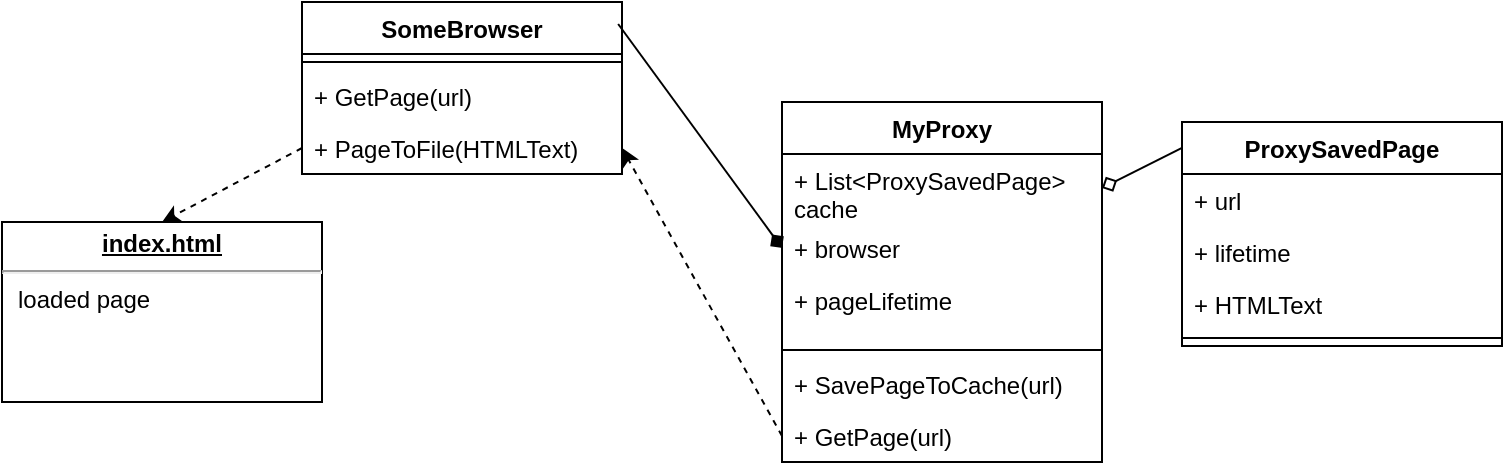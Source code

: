 <mxfile version="22.1.5" type="github">
  <diagram name="Страница — 1" id="lmpTTu_imnhgLJobrgKg">
    <mxGraphModel dx="794" dy="739" grid="1" gridSize="10" guides="1" tooltips="1" connect="1" arrows="1" fold="1" page="1" pageScale="1" pageWidth="850" pageHeight="1100" math="0" shadow="0">
      <root>
        <mxCell id="0" />
        <mxCell id="1" parent="0" />
        <mxCell id="LZqoNaKBFvPC6U7Qz5Nr-1" value="&lt;div&gt;SomeBrowser&lt;/div&gt;" style="swimlane;fontStyle=1;align=center;verticalAlign=top;childLayout=stackLayout;horizontal=1;startSize=26;horizontalStack=0;resizeParent=1;resizeParentMax=0;resizeLast=0;collapsible=1;marginBottom=0;whiteSpace=wrap;html=1;" vertex="1" parent="1">
          <mxGeometry x="320" y="220" width="160" height="86" as="geometry" />
        </mxCell>
        <mxCell id="LZqoNaKBFvPC6U7Qz5Nr-3" value="" style="line;strokeWidth=1;fillColor=none;align=left;verticalAlign=middle;spacingTop=-1;spacingLeft=3;spacingRight=3;rotatable=0;labelPosition=right;points=[];portConstraint=eastwest;strokeColor=inherit;" vertex="1" parent="LZqoNaKBFvPC6U7Qz5Nr-1">
          <mxGeometry y="26" width="160" height="8" as="geometry" />
        </mxCell>
        <mxCell id="LZqoNaKBFvPC6U7Qz5Nr-4" value="&lt;div&gt;+ GetPage(url)&lt;br&gt;&lt;/div&gt;" style="text;strokeColor=none;fillColor=none;align=left;verticalAlign=top;spacingLeft=4;spacingRight=4;overflow=hidden;rotatable=0;points=[[0,0.5],[1,0.5]];portConstraint=eastwest;whiteSpace=wrap;html=1;" vertex="1" parent="LZqoNaKBFvPC6U7Qz5Nr-1">
          <mxGeometry y="34" width="160" height="26" as="geometry" />
        </mxCell>
        <mxCell id="LZqoNaKBFvPC6U7Qz5Nr-10" value="&lt;div&gt;+ PageToFile(HTMLText)&lt;br&gt;&lt;/div&gt;" style="text;strokeColor=none;fillColor=none;align=left;verticalAlign=top;spacingLeft=4;spacingRight=4;overflow=hidden;rotatable=0;points=[[0,0.5],[1,0.5]];portConstraint=eastwest;whiteSpace=wrap;html=1;" vertex="1" parent="LZqoNaKBFvPC6U7Qz5Nr-1">
          <mxGeometry y="60" width="160" height="26" as="geometry" />
        </mxCell>
        <mxCell id="LZqoNaKBFvPC6U7Qz5Nr-5" value="MyProxy" style="swimlane;fontStyle=1;align=center;verticalAlign=top;childLayout=stackLayout;horizontal=1;startSize=26;horizontalStack=0;resizeParent=1;resizeParentMax=0;resizeLast=0;collapsible=1;marginBottom=0;whiteSpace=wrap;html=1;" vertex="1" parent="1">
          <mxGeometry x="560" y="270" width="160" height="180" as="geometry" />
        </mxCell>
        <mxCell id="LZqoNaKBFvPC6U7Qz5Nr-6" value="+ List&amp;lt;ProxySavedPage&amp;gt; cache" style="text;strokeColor=none;fillColor=none;align=left;verticalAlign=top;spacingLeft=4;spacingRight=4;overflow=hidden;rotatable=0;points=[[0,0.5],[1,0.5]];portConstraint=eastwest;whiteSpace=wrap;html=1;" vertex="1" parent="LZqoNaKBFvPC6U7Qz5Nr-5">
          <mxGeometry y="26" width="160" height="34" as="geometry" />
        </mxCell>
        <mxCell id="LZqoNaKBFvPC6U7Qz5Nr-21" value="+ browser" style="text;strokeColor=none;fillColor=none;align=left;verticalAlign=top;spacingLeft=4;spacingRight=4;overflow=hidden;rotatable=0;points=[[0,0.5],[1,0.5]];portConstraint=eastwest;whiteSpace=wrap;html=1;" vertex="1" parent="LZqoNaKBFvPC6U7Qz5Nr-5">
          <mxGeometry y="60" width="160" height="26" as="geometry" />
        </mxCell>
        <mxCell id="LZqoNaKBFvPC6U7Qz5Nr-22" value="+ pageLifetime" style="text;strokeColor=none;fillColor=none;align=left;verticalAlign=top;spacingLeft=4;spacingRight=4;overflow=hidden;rotatable=0;points=[[0,0.5],[1,0.5]];portConstraint=eastwest;whiteSpace=wrap;html=1;" vertex="1" parent="LZqoNaKBFvPC6U7Qz5Nr-5">
          <mxGeometry y="86" width="160" height="34" as="geometry" />
        </mxCell>
        <mxCell id="LZqoNaKBFvPC6U7Qz5Nr-7" value="" style="line;strokeWidth=1;fillColor=none;align=left;verticalAlign=middle;spacingTop=-1;spacingLeft=3;spacingRight=3;rotatable=0;labelPosition=right;points=[];portConstraint=eastwest;strokeColor=inherit;" vertex="1" parent="LZqoNaKBFvPC6U7Qz5Nr-5">
          <mxGeometry y="120" width="160" height="8" as="geometry" />
        </mxCell>
        <mxCell id="LZqoNaKBFvPC6U7Qz5Nr-8" value="+ SavePageToCache(url)" style="text;strokeColor=none;fillColor=none;align=left;verticalAlign=top;spacingLeft=4;spacingRight=4;overflow=hidden;rotatable=0;points=[[0,0.5],[1,0.5]];portConstraint=eastwest;whiteSpace=wrap;html=1;" vertex="1" parent="LZqoNaKBFvPC6U7Qz5Nr-5">
          <mxGeometry y="128" width="160" height="26" as="geometry" />
        </mxCell>
        <mxCell id="LZqoNaKBFvPC6U7Qz5Nr-23" value="+ GetPage(url)" style="text;strokeColor=none;fillColor=none;align=left;verticalAlign=top;spacingLeft=4;spacingRight=4;overflow=hidden;rotatable=0;points=[[0,0.5],[1,0.5]];portConstraint=eastwest;whiteSpace=wrap;html=1;" vertex="1" parent="LZqoNaKBFvPC6U7Qz5Nr-5">
          <mxGeometry y="154" width="160" height="26" as="geometry" />
        </mxCell>
        <mxCell id="LZqoNaKBFvPC6U7Qz5Nr-9" value="&lt;p style=&quot;margin:0px;margin-top:4px;text-align:center;text-decoration:underline;&quot;&gt;&lt;b&gt;index.html&lt;/b&gt;&lt;/p&gt;&lt;hr&gt;&lt;p style=&quot;margin:0px;margin-left:8px;&quot;&gt;loaded page&lt;br&gt;&lt;/p&gt;" style="verticalAlign=top;align=left;overflow=fill;fontSize=12;fontFamily=Helvetica;html=1;whiteSpace=wrap;" vertex="1" parent="1">
          <mxGeometry x="170" y="330" width="160" height="90" as="geometry" />
        </mxCell>
        <mxCell id="LZqoNaKBFvPC6U7Qz5Nr-15" value="ProxySavedPage" style="swimlane;fontStyle=1;align=center;verticalAlign=top;childLayout=stackLayout;horizontal=1;startSize=26;horizontalStack=0;resizeParent=1;resizeParentMax=0;resizeLast=0;collapsible=1;marginBottom=0;whiteSpace=wrap;html=1;" vertex="1" parent="1">
          <mxGeometry x="760" y="280" width="160" height="112" as="geometry" />
        </mxCell>
        <mxCell id="LZqoNaKBFvPC6U7Qz5Nr-16" value="+ url" style="text;strokeColor=none;fillColor=none;align=left;verticalAlign=top;spacingLeft=4;spacingRight=4;overflow=hidden;rotatable=0;points=[[0,0.5],[1,0.5]];portConstraint=eastwest;whiteSpace=wrap;html=1;" vertex="1" parent="LZqoNaKBFvPC6U7Qz5Nr-15">
          <mxGeometry y="26" width="160" height="26" as="geometry" />
        </mxCell>
        <mxCell id="LZqoNaKBFvPC6U7Qz5Nr-19" value="+ lifetime" style="text;strokeColor=none;fillColor=none;align=left;verticalAlign=top;spacingLeft=4;spacingRight=4;overflow=hidden;rotatable=0;points=[[0,0.5],[1,0.5]];portConstraint=eastwest;whiteSpace=wrap;html=1;" vertex="1" parent="LZqoNaKBFvPC6U7Qz5Nr-15">
          <mxGeometry y="52" width="160" height="26" as="geometry" />
        </mxCell>
        <mxCell id="LZqoNaKBFvPC6U7Qz5Nr-20" value="+ HTMLText" style="text;strokeColor=none;fillColor=none;align=left;verticalAlign=top;spacingLeft=4;spacingRight=4;overflow=hidden;rotatable=0;points=[[0,0.5],[1,0.5]];portConstraint=eastwest;whiteSpace=wrap;html=1;" vertex="1" parent="LZqoNaKBFvPC6U7Qz5Nr-15">
          <mxGeometry y="78" width="160" height="26" as="geometry" />
        </mxCell>
        <mxCell id="LZqoNaKBFvPC6U7Qz5Nr-17" value="" style="line;strokeWidth=1;fillColor=none;align=left;verticalAlign=middle;spacingTop=-1;spacingLeft=3;spacingRight=3;rotatable=0;labelPosition=right;points=[];portConstraint=eastwest;strokeColor=inherit;" vertex="1" parent="LZqoNaKBFvPC6U7Qz5Nr-15">
          <mxGeometry y="104" width="160" height="8" as="geometry" />
        </mxCell>
        <mxCell id="LZqoNaKBFvPC6U7Qz5Nr-24" style="rounded=0;orthogonalLoop=1;jettySize=auto;html=1;exitX=0;exitY=0.5;exitDx=0;exitDy=0;entryX=1;entryY=0.5;entryDx=0;entryDy=0;dashed=1;" edge="1" parent="1" source="LZqoNaKBFvPC6U7Qz5Nr-23" target="LZqoNaKBFvPC6U7Qz5Nr-10">
          <mxGeometry relative="1" as="geometry" />
        </mxCell>
        <mxCell id="LZqoNaKBFvPC6U7Qz5Nr-25" style="rounded=0;orthogonalLoop=1;jettySize=auto;html=1;exitX=0;exitY=0.5;exitDx=0;exitDy=0;entryX=0.5;entryY=0;entryDx=0;entryDy=0;dashed=1;" edge="1" parent="1" source="LZqoNaKBFvPC6U7Qz5Nr-10" target="LZqoNaKBFvPC6U7Qz5Nr-9">
          <mxGeometry relative="1" as="geometry">
            <mxPoint x="670" y="457" as="sourcePoint" />
            <mxPoint x="490" y="303" as="targetPoint" />
          </mxGeometry>
        </mxCell>
        <mxCell id="LZqoNaKBFvPC6U7Qz5Nr-26" value="" style="endArrow=diamond;html=1;rounded=0;entryX=1;entryY=0.5;entryDx=0;entryDy=0;exitX=0;exitY=0.116;exitDx=0;exitDy=0;exitPerimeter=0;endFill=0;" edge="1" parent="1" source="LZqoNaKBFvPC6U7Qz5Nr-15" target="LZqoNaKBFvPC6U7Qz5Nr-6">
          <mxGeometry width="50" height="50" relative="1" as="geometry">
            <mxPoint x="540" y="140" as="sourcePoint" />
            <mxPoint x="590" y="90" as="targetPoint" />
          </mxGeometry>
        </mxCell>
        <mxCell id="LZqoNaKBFvPC6U7Qz5Nr-27" value="" style="endArrow=diamond;html=1;rounded=0;entryX=0;entryY=0.5;entryDx=0;entryDy=0;exitX=0.988;exitY=0.128;exitDx=0;exitDy=0;exitPerimeter=0;endFill=1;" edge="1" parent="1" source="LZqoNaKBFvPC6U7Qz5Nr-1" target="LZqoNaKBFvPC6U7Qz5Nr-21">
          <mxGeometry width="50" height="50" relative="1" as="geometry">
            <mxPoint x="770" y="303" as="sourcePoint" />
            <mxPoint x="730" y="323" as="targetPoint" />
          </mxGeometry>
        </mxCell>
      </root>
    </mxGraphModel>
  </diagram>
</mxfile>
